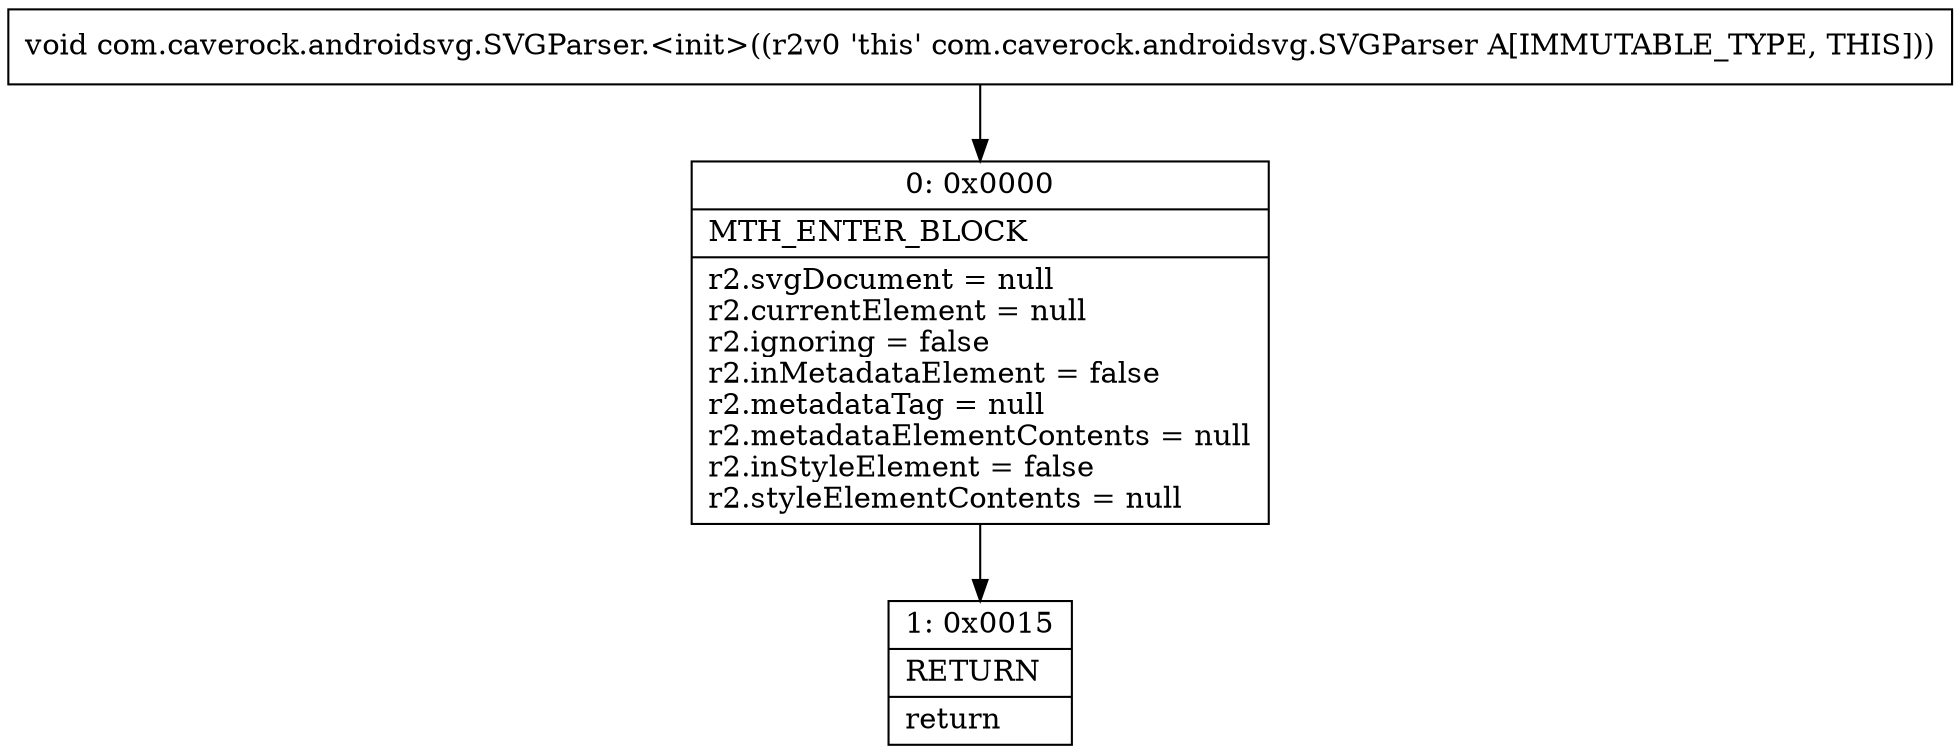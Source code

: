 digraph "CFG forcom.caverock.androidsvg.SVGParser.\<init\>()V" {
Node_0 [shape=record,label="{0\:\ 0x0000|MTH_ENTER_BLOCK\l|r2.svgDocument = null\lr2.currentElement = null\lr2.ignoring = false\lr2.inMetadataElement = false\lr2.metadataTag = null\lr2.metadataElementContents = null\lr2.inStyleElement = false\lr2.styleElementContents = null\l}"];
Node_1 [shape=record,label="{1\:\ 0x0015|RETURN\l|return\l}"];
MethodNode[shape=record,label="{void com.caverock.androidsvg.SVGParser.\<init\>((r2v0 'this' com.caverock.androidsvg.SVGParser A[IMMUTABLE_TYPE, THIS])) }"];
MethodNode -> Node_0;
Node_0 -> Node_1;
}

